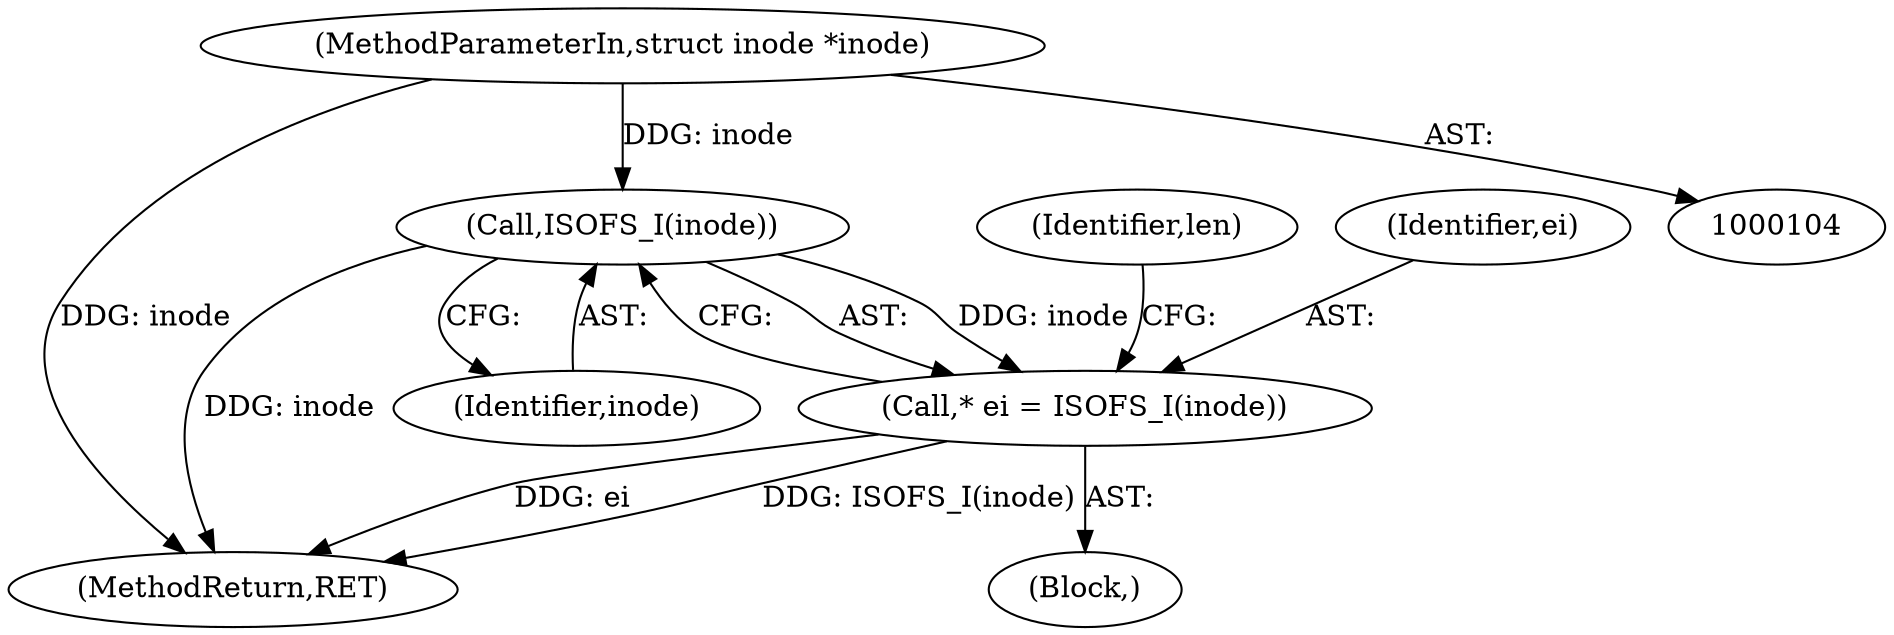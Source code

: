 digraph "0_linux_fe685aabf7c8c9f138e5ea900954d295bf229175@pointer" {
"1000113" [label="(Call,ISOFS_I(inode))"];
"1000105" [label="(MethodParameterIn,struct inode *inode)"];
"1000111" [label="(Call,* ei = ISOFS_I(inode))"];
"1000113" [label="(Call,ISOFS_I(inode))"];
"1000229" [label="(MethodReturn,RET)"];
"1000109" [label="(Block,)"];
"1000117" [label="(Identifier,len)"];
"1000114" [label="(Identifier,inode)"];
"1000112" [label="(Identifier,ei)"];
"1000111" [label="(Call,* ei = ISOFS_I(inode))"];
"1000105" [label="(MethodParameterIn,struct inode *inode)"];
"1000113" -> "1000111"  [label="AST: "];
"1000113" -> "1000114"  [label="CFG: "];
"1000114" -> "1000113"  [label="AST: "];
"1000111" -> "1000113"  [label="CFG: "];
"1000113" -> "1000229"  [label="DDG: inode"];
"1000113" -> "1000111"  [label="DDG: inode"];
"1000105" -> "1000113"  [label="DDG: inode"];
"1000105" -> "1000104"  [label="AST: "];
"1000105" -> "1000229"  [label="DDG: inode"];
"1000111" -> "1000109"  [label="AST: "];
"1000112" -> "1000111"  [label="AST: "];
"1000117" -> "1000111"  [label="CFG: "];
"1000111" -> "1000229"  [label="DDG: ei"];
"1000111" -> "1000229"  [label="DDG: ISOFS_I(inode)"];
}
